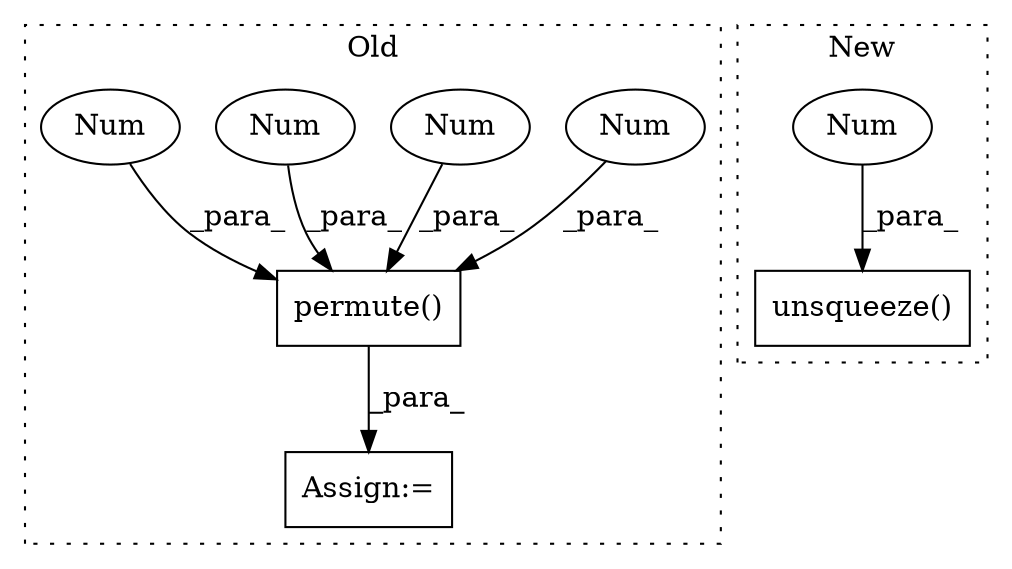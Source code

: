 digraph G {
subgraph cluster0 {
1 [label="permute()" a="75" s="19596,19618" l="15,1" shape="box"];
3 [label="Num" a="76" s="19613" l="1" shape="ellipse"];
4 [label="Num" a="76" s="19617" l="1" shape="ellipse"];
6 [label="Num" a="76" s="19615" l="1" shape="ellipse"];
7 [label="Num" a="76" s="19611" l="1" shape="ellipse"];
8 [label="Assign:=" a="68" s="19593" l="3" shape="box"];
label = "Old";
style="dotted";
}
subgraph cluster1 {
2 [label="unsqueeze()" a="75" s="19925,19974" l="47,1" shape="box"];
5 [label="Num" a="76" s="19972" l="2" shape="ellipse"];
label = "New";
style="dotted";
}
1 -> 8 [label="_para_"];
3 -> 1 [label="_para_"];
4 -> 1 [label="_para_"];
5 -> 2 [label="_para_"];
6 -> 1 [label="_para_"];
7 -> 1 [label="_para_"];
}
